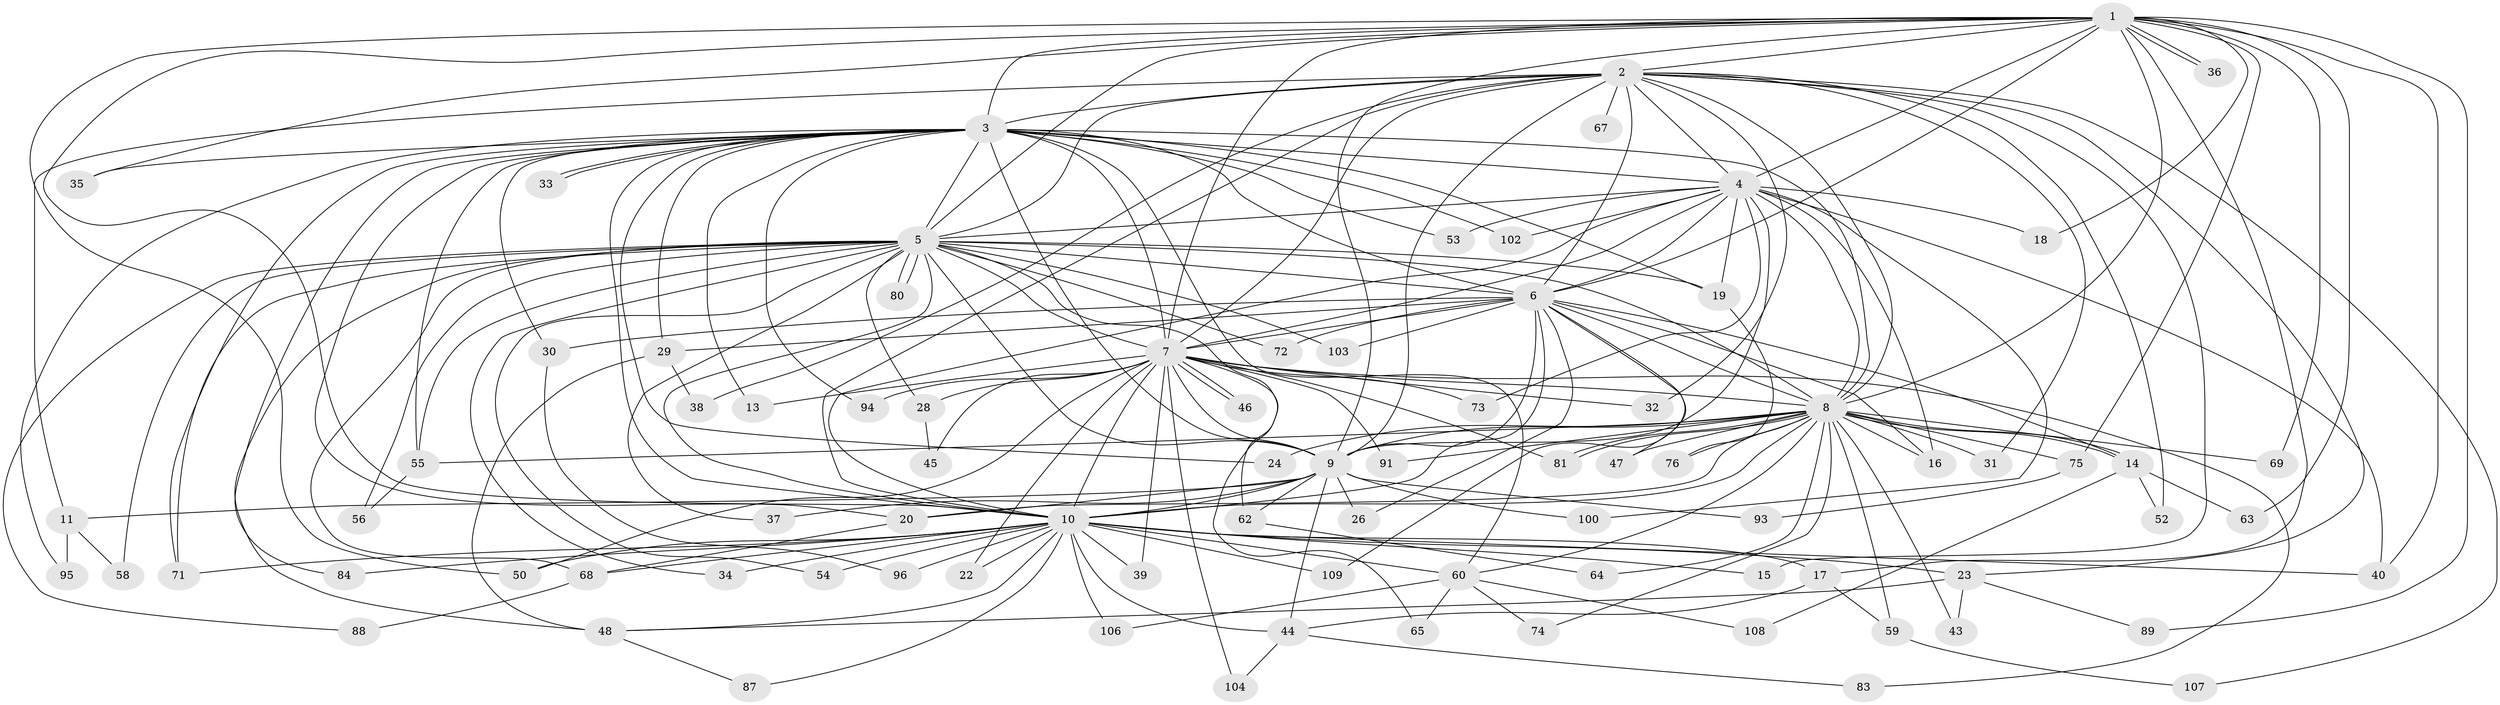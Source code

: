// Generated by graph-tools (version 1.1) at 2025/23/03/03/25 07:23:45]
// undirected, 84 vertices, 206 edges
graph export_dot {
graph [start="1"]
  node [color=gray90,style=filled];
  1 [super="+41"];
  2 [super="+57"];
  3 [super="+78"];
  4 [super="+25"];
  5 [super="+92"];
  6 [super="+61"];
  7 [super="+42"];
  8 [super="+98"];
  9 [super="+27"];
  10 [super="+12"];
  11;
  13;
  14 [super="+97"];
  15;
  16 [super="+66"];
  17;
  18;
  19 [super="+77"];
  20 [super="+21"];
  22;
  23 [super="+101"];
  24;
  26;
  28;
  29 [super="+49"];
  30;
  31;
  32;
  33;
  34;
  35;
  36;
  37;
  38;
  39;
  40 [super="+79"];
  43;
  44 [super="+51"];
  45;
  46;
  47;
  48 [super="+105"];
  50 [super="+99"];
  52 [super="+90"];
  53;
  54;
  55;
  56 [super="+85"];
  58;
  59;
  60 [super="+86"];
  62;
  63;
  64;
  65;
  67;
  68 [super="+70"];
  69;
  71 [super="+110"];
  72;
  73;
  74;
  75;
  76;
  80;
  81 [super="+82"];
  83;
  84;
  87;
  88;
  89;
  91;
  93;
  94;
  95;
  96;
  100;
  102;
  103;
  104;
  106;
  107;
  108;
  109;
  1 -- 2;
  1 -- 3 [weight=2];
  1 -- 4;
  1 -- 5;
  1 -- 6;
  1 -- 7;
  1 -- 8;
  1 -- 9;
  1 -- 10;
  1 -- 17;
  1 -- 18;
  1 -- 35;
  1 -- 36;
  1 -- 36;
  1 -- 69;
  1 -- 75;
  1 -- 89;
  1 -- 63;
  1 -- 40;
  1 -- 50;
  2 -- 3 [weight=2];
  2 -- 4;
  2 -- 5;
  2 -- 6;
  2 -- 7 [weight=2];
  2 -- 8;
  2 -- 9;
  2 -- 10;
  2 -- 11;
  2 -- 15;
  2 -- 23;
  2 -- 31;
  2 -- 32;
  2 -- 38;
  2 -- 52 [weight=2];
  2 -- 67 [weight=2];
  2 -- 107;
  3 -- 4;
  3 -- 5;
  3 -- 6 [weight=2];
  3 -- 7 [weight=2];
  3 -- 8;
  3 -- 9 [weight=2];
  3 -- 10;
  3 -- 13;
  3 -- 19;
  3 -- 20;
  3 -- 24;
  3 -- 29;
  3 -- 30;
  3 -- 33;
  3 -- 33;
  3 -- 35;
  3 -- 53;
  3 -- 55;
  3 -- 60;
  3 -- 71;
  3 -- 84;
  3 -- 94;
  3 -- 95;
  3 -- 102;
  4 -- 5;
  4 -- 6;
  4 -- 7;
  4 -- 8;
  4 -- 9 [weight=2];
  4 -- 10;
  4 -- 16;
  4 -- 18;
  4 -- 19;
  4 -- 40;
  4 -- 53;
  4 -- 73;
  4 -- 100;
  4 -- 102;
  5 -- 6 [weight=2];
  5 -- 7;
  5 -- 8;
  5 -- 9;
  5 -- 10;
  5 -- 28;
  5 -- 34;
  5 -- 37;
  5 -- 54;
  5 -- 55;
  5 -- 56 [weight=2];
  5 -- 58;
  5 -- 65;
  5 -- 71;
  5 -- 72;
  5 -- 80;
  5 -- 80;
  5 -- 88;
  5 -- 103;
  5 -- 48;
  5 -- 19;
  5 -- 68;
  6 -- 7;
  6 -- 8;
  6 -- 9;
  6 -- 10;
  6 -- 26;
  6 -- 29;
  6 -- 30;
  6 -- 47;
  6 -- 72;
  6 -- 103;
  6 -- 109;
  6 -- 16;
  6 -- 14;
  7 -- 8;
  7 -- 9;
  7 -- 10 [weight=2];
  7 -- 13;
  7 -- 22;
  7 -- 28;
  7 -- 32;
  7 -- 39;
  7 -- 45;
  7 -- 46;
  7 -- 46;
  7 -- 50;
  7 -- 62;
  7 -- 83;
  7 -- 91;
  7 -- 94;
  7 -- 104;
  7 -- 73;
  7 -- 81;
  8 -- 9;
  8 -- 10;
  8 -- 14;
  8 -- 14;
  8 -- 16;
  8 -- 20;
  8 -- 24;
  8 -- 31;
  8 -- 43;
  8 -- 47;
  8 -- 59;
  8 -- 64;
  8 -- 69;
  8 -- 74;
  8 -- 75;
  8 -- 76;
  8 -- 81;
  8 -- 81;
  8 -- 91;
  8 -- 55;
  8 -- 60;
  9 -- 10;
  9 -- 11;
  9 -- 26;
  9 -- 37;
  9 -- 62;
  9 -- 93;
  9 -- 100;
  9 -- 20;
  9 -- 44;
  10 -- 15;
  10 -- 17;
  10 -- 22;
  10 -- 23;
  10 -- 34;
  10 -- 39;
  10 -- 40;
  10 -- 44;
  10 -- 48;
  10 -- 54;
  10 -- 60;
  10 -- 68;
  10 -- 84;
  10 -- 87;
  10 -- 96;
  10 -- 106;
  10 -- 109;
  10 -- 50;
  10 -- 71;
  11 -- 58;
  11 -- 95;
  14 -- 52;
  14 -- 63;
  14 -- 108;
  17 -- 44;
  17 -- 59;
  19 -- 76;
  20 -- 68;
  23 -- 43;
  23 -- 89;
  23 -- 48;
  28 -- 45;
  29 -- 38;
  29 -- 48 [weight=2];
  30 -- 96;
  44 -- 104;
  44 -- 83;
  48 -- 87;
  55 -- 56;
  59 -- 107;
  60 -- 65;
  60 -- 74;
  60 -- 108;
  60 -- 106;
  62 -- 64;
  68 -- 88;
  75 -- 93;
}
